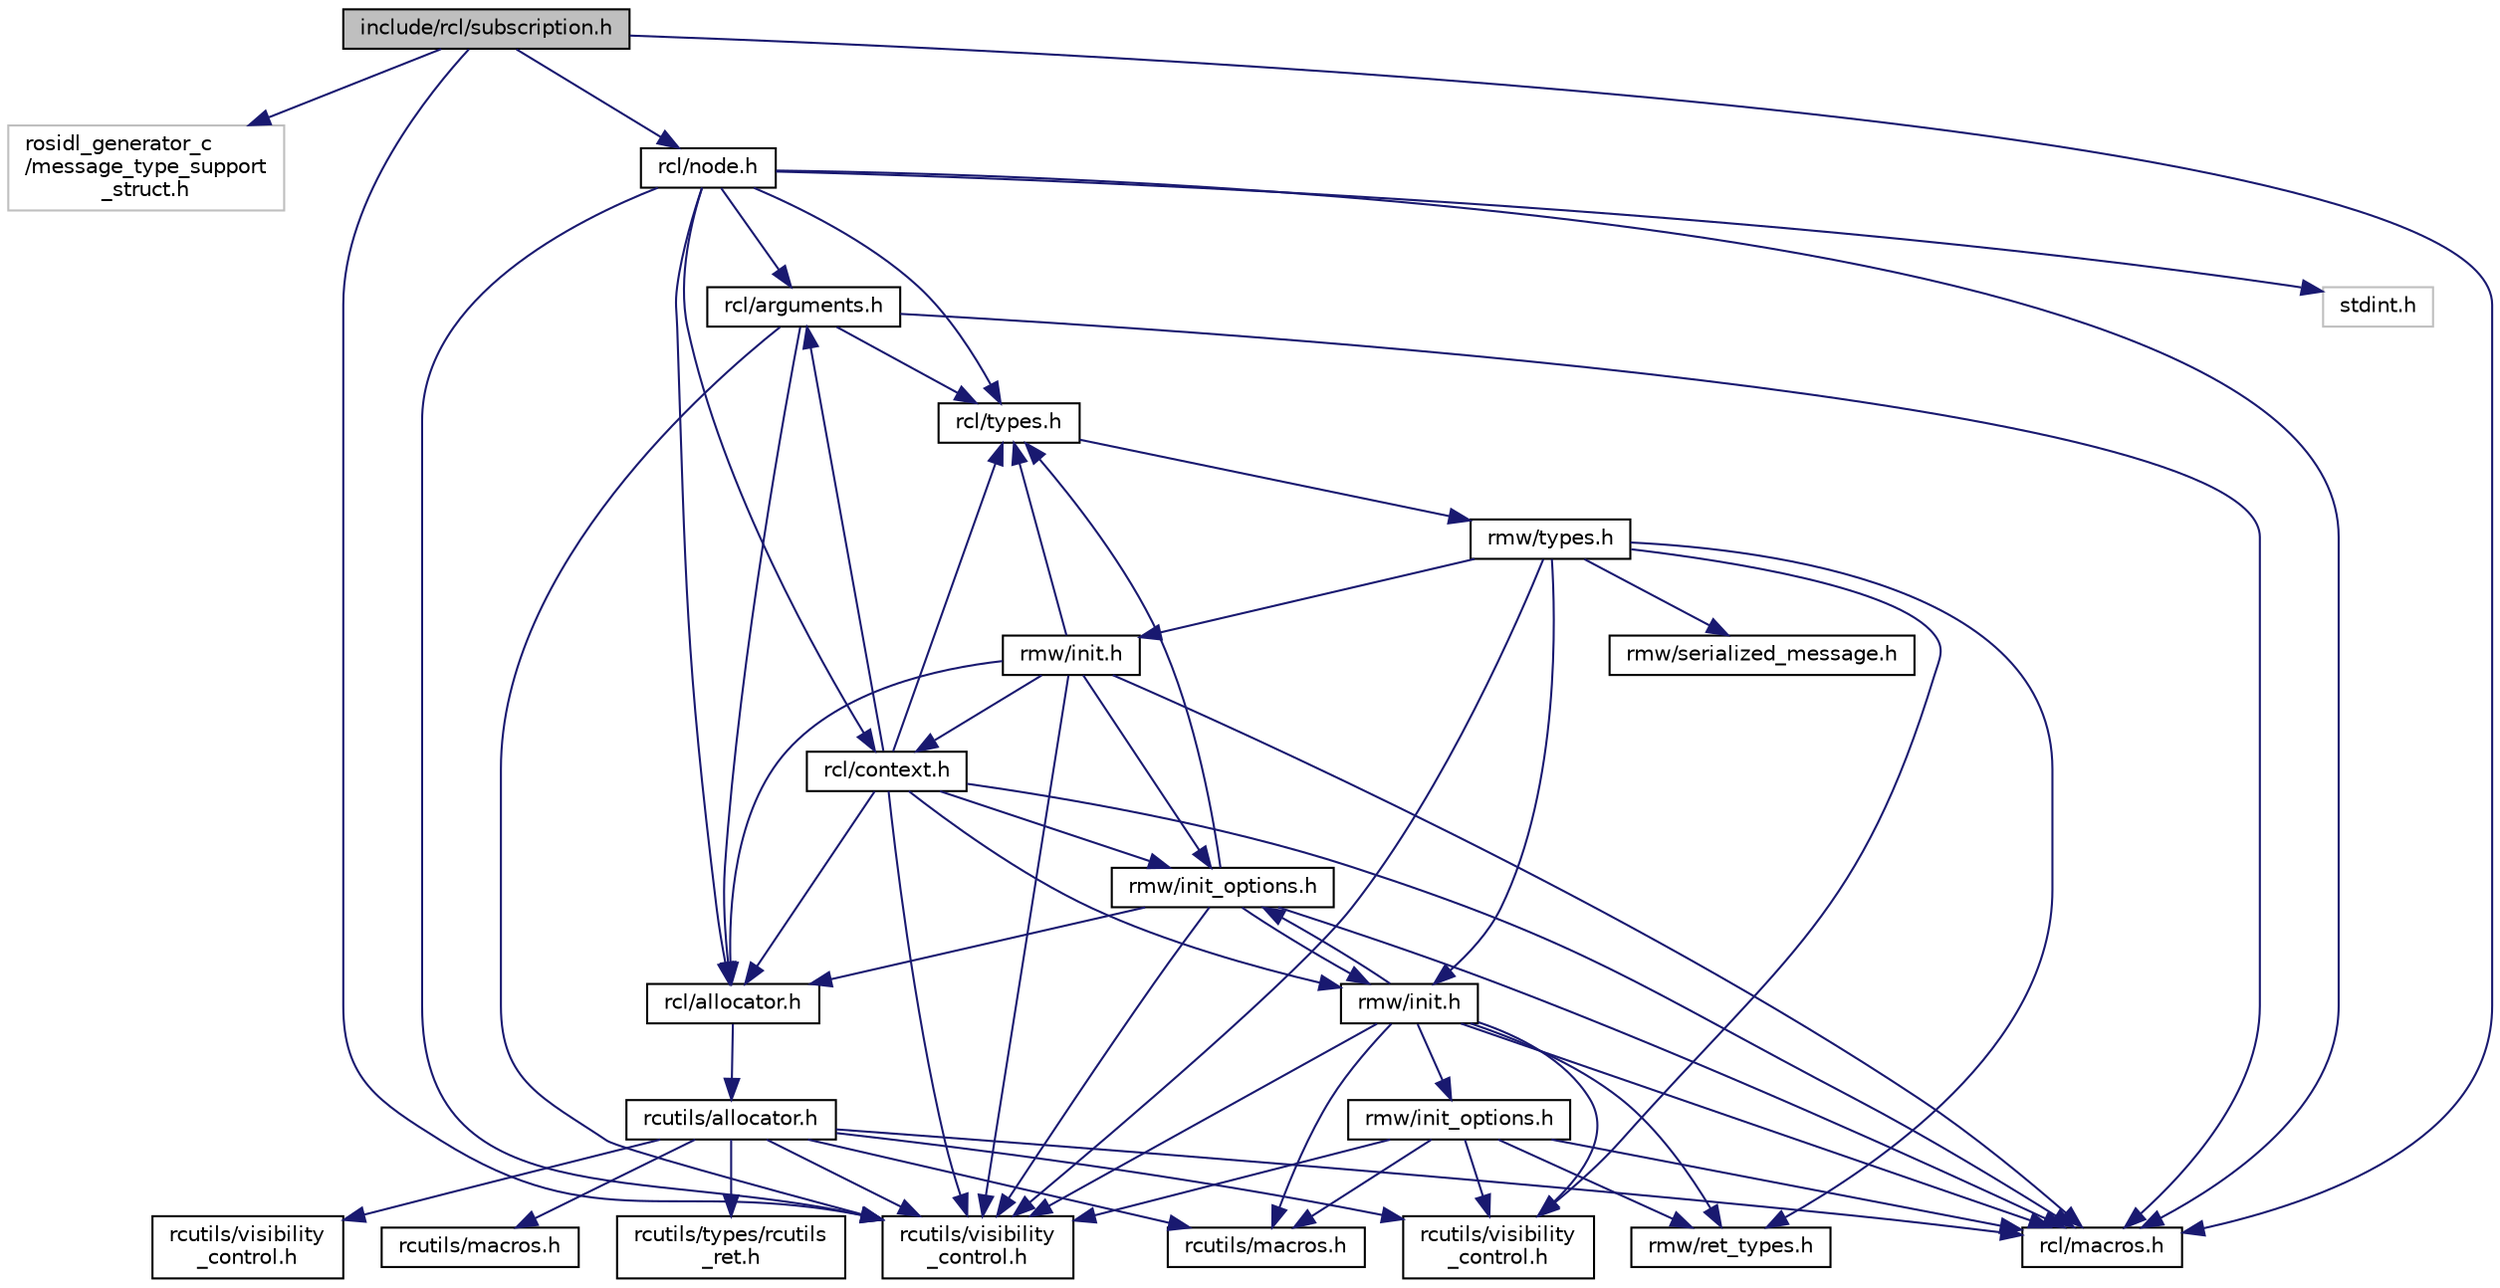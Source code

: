 digraph "include/rcl/subscription.h"
{
  edge [fontname="Helvetica",fontsize="10",labelfontname="Helvetica",labelfontsize="10"];
  node [fontname="Helvetica",fontsize="10",shape=record];
  Node0 [label="include/rcl/subscription.h",height=0.2,width=0.4,color="black", fillcolor="grey75", style="filled", fontcolor="black"];
  Node0 -> Node1 [color="midnightblue",fontsize="10",style="solid",fontname="Helvetica"];
  Node1 [label="rosidl_generator_c\l/message_type_support\l_struct.h",height=0.2,width=0.4,color="grey75", fillcolor="white", style="filled"];
  Node0 -> Node2 [color="midnightblue",fontsize="10",style="solid",fontname="Helvetica"];
  Node2 [label="rcl/macros.h",height=0.2,width=0.4,color="black", fillcolor="white", style="filled",URL="$macros_8h.html"];
  Node0 -> Node3 [color="midnightblue",fontsize="10",style="solid",fontname="Helvetica"];
  Node3 [label="rcl/node.h",height=0.2,width=0.4,color="black", fillcolor="white", style="filled",URL="$node_8h.html"];
  Node3 -> Node4 [color="midnightblue",fontsize="10",style="solid",fontname="Helvetica"];
  Node4 [label="stdint.h",height=0.2,width=0.4,color="grey75", fillcolor="white", style="filled"];
  Node3 -> Node5 [color="midnightblue",fontsize="10",style="solid",fontname="Helvetica"];
  Node5 [label="rcl/allocator.h",height=0.2,width=0.4,color="black", fillcolor="white", style="filled",URL="$allocator_8h.html"];
  Node5 -> Node6 [color="midnightblue",fontsize="10",style="solid",fontname="Helvetica"];
  Node6 [label="rcutils/allocator.h",height=0.2,width=0.4,color="black", fillcolor="white", style="filled",URL="/home/developer/workspaces/docs_crystal/doxygen_tag_files/rcutils.tag$allocator_8h.html"];
  Node6 -> Node2 [color="midnightblue",fontsize="10",style="solid",fontname="Helvetica"];
  Node6 -> Node7 [color="midnightblue",fontsize="10",style="solid",fontname="Helvetica"];
  Node7 [label="rcutils/macros.h",height=0.2,width=0.4,color="black", fillcolor="white", style="filled",URL="/home/developer/workspaces/docs_crystal/doxygen_tag_files/rmw.tag$macros_8h.html"];
  Node6 -> Node8 [color="midnightblue",fontsize="10",style="solid",fontname="Helvetica"];
  Node8 [label="rcutils/macros.h",height=0.2,width=0.4,color="black", fillcolor="white", style="filled",URL="/home/developer/workspaces/docs_crystal/doxygen_tag_files/rcutils.tag$macros_8h.html"];
  Node6 -> Node9 [color="midnightblue",fontsize="10",style="solid",fontname="Helvetica"];
  Node9 [label="rcutils/types/rcutils\l_ret.h",height=0.2,width=0.4,color="black", fillcolor="white", style="filled",URL="/home/developer/workspaces/docs_crystal/doxygen_tag_files/rcutils.tag$rcutils__ret_8h.html"];
  Node6 -> Node10 [color="midnightblue",fontsize="10",style="solid",fontname="Helvetica"];
  Node10 [label="rcutils/visibility\l_control.h",height=0.2,width=0.4,color="black", fillcolor="white", style="filled",URL="$visibility__control_8h.html"];
  Node6 -> Node11 [color="midnightblue",fontsize="10",style="solid",fontname="Helvetica"];
  Node11 [label="rcutils/visibility\l_control.h",height=0.2,width=0.4,color="black", fillcolor="white", style="filled",URL="/home/developer/workspaces/docs_crystal/doxygen_tag_files/rmw.tag$visibility__control_8h.html"];
  Node6 -> Node12 [color="midnightblue",fontsize="10",style="solid",fontname="Helvetica"];
  Node12 [label="rcutils/visibility\l_control.h",height=0.2,width=0.4,color="black", fillcolor="white", style="filled",URL="/home/developer/workspaces/docs_crystal/doxygen_tag_files/rcutils.tag$visibility__control_8h.html"];
  Node3 -> Node13 [color="midnightblue",fontsize="10",style="solid",fontname="Helvetica"];
  Node13 [label="rcl/arguments.h",height=0.2,width=0.4,color="black", fillcolor="white", style="filled",URL="$arguments_8h.html"];
  Node13 -> Node5 [color="midnightblue",fontsize="10",style="solid",fontname="Helvetica"];
  Node13 -> Node2 [color="midnightblue",fontsize="10",style="solid",fontname="Helvetica"];
  Node13 -> Node14 [color="midnightblue",fontsize="10",style="solid",fontname="Helvetica"];
  Node14 [label="rcl/types.h",height=0.2,width=0.4,color="black", fillcolor="white", style="filled",URL="$types_8h.html"];
  Node14 -> Node15 [color="midnightblue",fontsize="10",style="solid",fontname="Helvetica"];
  Node15 [label="rmw/types.h",height=0.2,width=0.4,color="black", fillcolor="white", style="filled",URL="/home/developer/workspaces/docs_crystal/doxygen_tag_files/rmw.tag$types_8h.html"];
  Node15 -> Node16 [color="midnightblue",fontsize="10",style="solid",fontname="Helvetica"];
  Node16 [label="rmw/init.h",height=0.2,width=0.4,color="black", fillcolor="white", style="filled",URL="$init_8h.html"];
  Node16 -> Node5 [color="midnightblue",fontsize="10",style="solid",fontname="Helvetica"];
  Node16 -> Node17 [color="midnightblue",fontsize="10",style="solid",fontname="Helvetica"];
  Node17 [label="rcl/context.h",height=0.2,width=0.4,color="black", fillcolor="white", style="filled",URL="$context_8h.html"];
  Node17 -> Node18 [color="midnightblue",fontsize="10",style="solid",fontname="Helvetica"];
  Node18 [label="rmw/init.h",height=0.2,width=0.4,color="black", fillcolor="white", style="filled",URL="/home/developer/workspaces/docs_crystal/doxygen_tag_files/rmw.tag$init_8h.html"];
  Node18 -> Node19 [color="midnightblue",fontsize="10",style="solid",fontname="Helvetica"];
  Node19 [label="rmw/init_options.h",height=0.2,width=0.4,color="black", fillcolor="white", style="filled",URL="$init__options_8h.html"];
  Node19 -> Node18 [color="midnightblue",fontsize="10",style="solid",fontname="Helvetica"];
  Node19 -> Node5 [color="midnightblue",fontsize="10",style="solid",fontname="Helvetica"];
  Node19 -> Node2 [color="midnightblue",fontsize="10",style="solid",fontname="Helvetica"];
  Node19 -> Node14 [color="midnightblue",fontsize="10",style="solid",fontname="Helvetica"];
  Node19 -> Node10 [color="midnightblue",fontsize="10",style="solid",fontname="Helvetica"];
  Node18 -> Node20 [color="midnightblue",fontsize="10",style="solid",fontname="Helvetica"];
  Node20 [label="rmw/init_options.h",height=0.2,width=0.4,color="black", fillcolor="white", style="filled",URL="/home/developer/workspaces/docs_crystal/doxygen_tag_files/rmw.tag$init__options_8h.html"];
  Node20 -> Node2 [color="midnightblue",fontsize="10",style="solid",fontname="Helvetica"];
  Node20 -> Node7 [color="midnightblue",fontsize="10",style="solid",fontname="Helvetica"];
  Node20 -> Node21 [color="midnightblue",fontsize="10",style="solid",fontname="Helvetica"];
  Node21 [label="rmw/ret_types.h",height=0.2,width=0.4,color="black", fillcolor="white", style="filled",URL="/home/developer/workspaces/docs_crystal/doxygen_tag_files/rmw.tag$ret__types_8h.html"];
  Node20 -> Node10 [color="midnightblue",fontsize="10",style="solid",fontname="Helvetica"];
  Node20 -> Node11 [color="midnightblue",fontsize="10",style="solid",fontname="Helvetica"];
  Node18 -> Node2 [color="midnightblue",fontsize="10",style="solid",fontname="Helvetica"];
  Node18 -> Node7 [color="midnightblue",fontsize="10",style="solid",fontname="Helvetica"];
  Node18 -> Node21 [color="midnightblue",fontsize="10",style="solid",fontname="Helvetica"];
  Node18 -> Node10 [color="midnightblue",fontsize="10",style="solid",fontname="Helvetica"];
  Node18 -> Node11 [color="midnightblue",fontsize="10",style="solid",fontname="Helvetica"];
  Node17 -> Node5 [color="midnightblue",fontsize="10",style="solid",fontname="Helvetica"];
  Node17 -> Node13 [color="midnightblue",fontsize="10",style="solid",fontname="Helvetica"];
  Node17 -> Node19 [color="midnightblue",fontsize="10",style="solid",fontname="Helvetica"];
  Node17 -> Node2 [color="midnightblue",fontsize="10",style="solid",fontname="Helvetica"];
  Node17 -> Node14 [color="midnightblue",fontsize="10",style="solid",fontname="Helvetica"];
  Node17 -> Node10 [color="midnightblue",fontsize="10",style="solid",fontname="Helvetica"];
  Node16 -> Node19 [color="midnightblue",fontsize="10",style="solid",fontname="Helvetica"];
  Node16 -> Node2 [color="midnightblue",fontsize="10",style="solid",fontname="Helvetica"];
  Node16 -> Node14 [color="midnightblue",fontsize="10",style="solid",fontname="Helvetica"];
  Node16 -> Node10 [color="midnightblue",fontsize="10",style="solid",fontname="Helvetica"];
  Node15 -> Node18 [color="midnightblue",fontsize="10",style="solid",fontname="Helvetica"];
  Node15 -> Node21 [color="midnightblue",fontsize="10",style="solid",fontname="Helvetica"];
  Node15 -> Node22 [color="midnightblue",fontsize="10",style="solid",fontname="Helvetica"];
  Node22 [label="rmw/serialized_message.h",height=0.2,width=0.4,color="black", fillcolor="white", style="filled",URL="/home/developer/workspaces/docs_crystal/doxygen_tag_files/rmw.tag$serialized__message_8h.html"];
  Node15 -> Node10 [color="midnightblue",fontsize="10",style="solid",fontname="Helvetica"];
  Node15 -> Node11 [color="midnightblue",fontsize="10",style="solid",fontname="Helvetica"];
  Node13 -> Node10 [color="midnightblue",fontsize="10",style="solid",fontname="Helvetica"];
  Node3 -> Node17 [color="midnightblue",fontsize="10",style="solid",fontname="Helvetica"];
  Node3 -> Node2 [color="midnightblue",fontsize="10",style="solid",fontname="Helvetica"];
  Node3 -> Node14 [color="midnightblue",fontsize="10",style="solid",fontname="Helvetica"];
  Node3 -> Node10 [color="midnightblue",fontsize="10",style="solid",fontname="Helvetica"];
  Node0 -> Node10 [color="midnightblue",fontsize="10",style="solid",fontname="Helvetica"];
}
